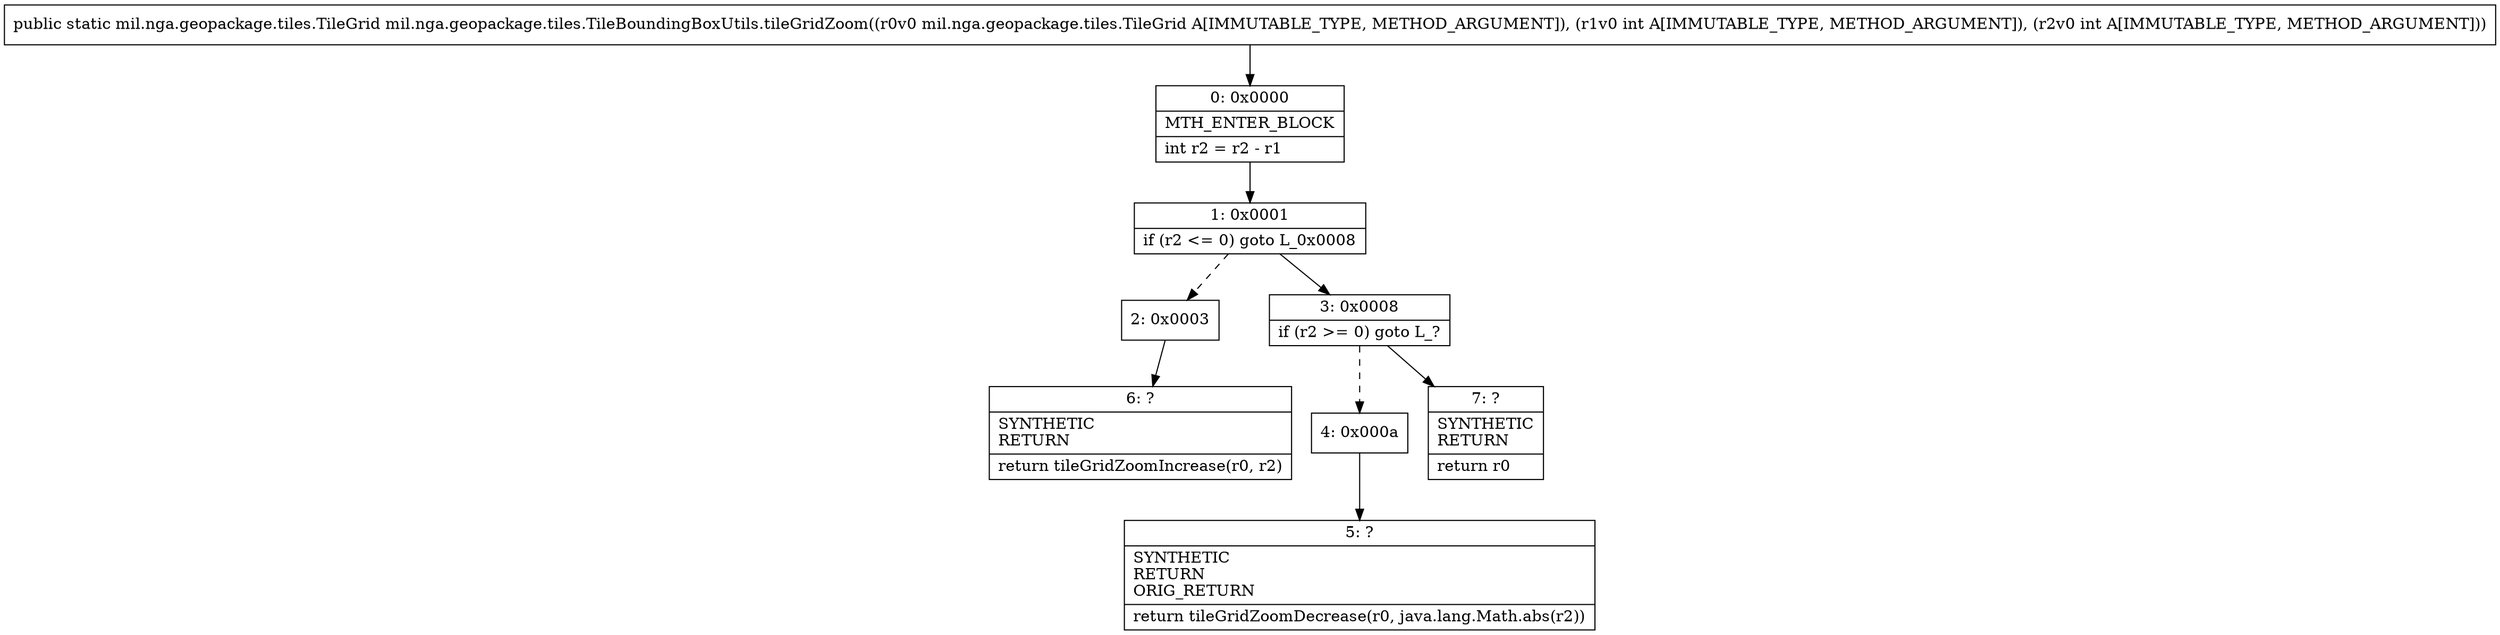 digraph "CFG formil.nga.geopackage.tiles.TileBoundingBoxUtils.tileGridZoom(Lmil\/nga\/geopackage\/tiles\/TileGrid;II)Lmil\/nga\/geopackage\/tiles\/TileGrid;" {
Node_0 [shape=record,label="{0\:\ 0x0000|MTH_ENTER_BLOCK\l|int r2 = r2 \- r1\l}"];
Node_1 [shape=record,label="{1\:\ 0x0001|if (r2 \<= 0) goto L_0x0008\l}"];
Node_2 [shape=record,label="{2\:\ 0x0003}"];
Node_3 [shape=record,label="{3\:\ 0x0008|if (r2 \>= 0) goto L_?\l}"];
Node_4 [shape=record,label="{4\:\ 0x000a}"];
Node_5 [shape=record,label="{5\:\ ?|SYNTHETIC\lRETURN\lORIG_RETURN\l|return tileGridZoomDecrease(r0, java.lang.Math.abs(r2))\l}"];
Node_6 [shape=record,label="{6\:\ ?|SYNTHETIC\lRETURN\l|return tileGridZoomIncrease(r0, r2)\l}"];
Node_7 [shape=record,label="{7\:\ ?|SYNTHETIC\lRETURN\l|return r0\l}"];
MethodNode[shape=record,label="{public static mil.nga.geopackage.tiles.TileGrid mil.nga.geopackage.tiles.TileBoundingBoxUtils.tileGridZoom((r0v0 mil.nga.geopackage.tiles.TileGrid A[IMMUTABLE_TYPE, METHOD_ARGUMENT]), (r1v0 int A[IMMUTABLE_TYPE, METHOD_ARGUMENT]), (r2v0 int A[IMMUTABLE_TYPE, METHOD_ARGUMENT])) }"];
MethodNode -> Node_0;
Node_0 -> Node_1;
Node_1 -> Node_2[style=dashed];
Node_1 -> Node_3;
Node_2 -> Node_6;
Node_3 -> Node_4[style=dashed];
Node_3 -> Node_7;
Node_4 -> Node_5;
}

